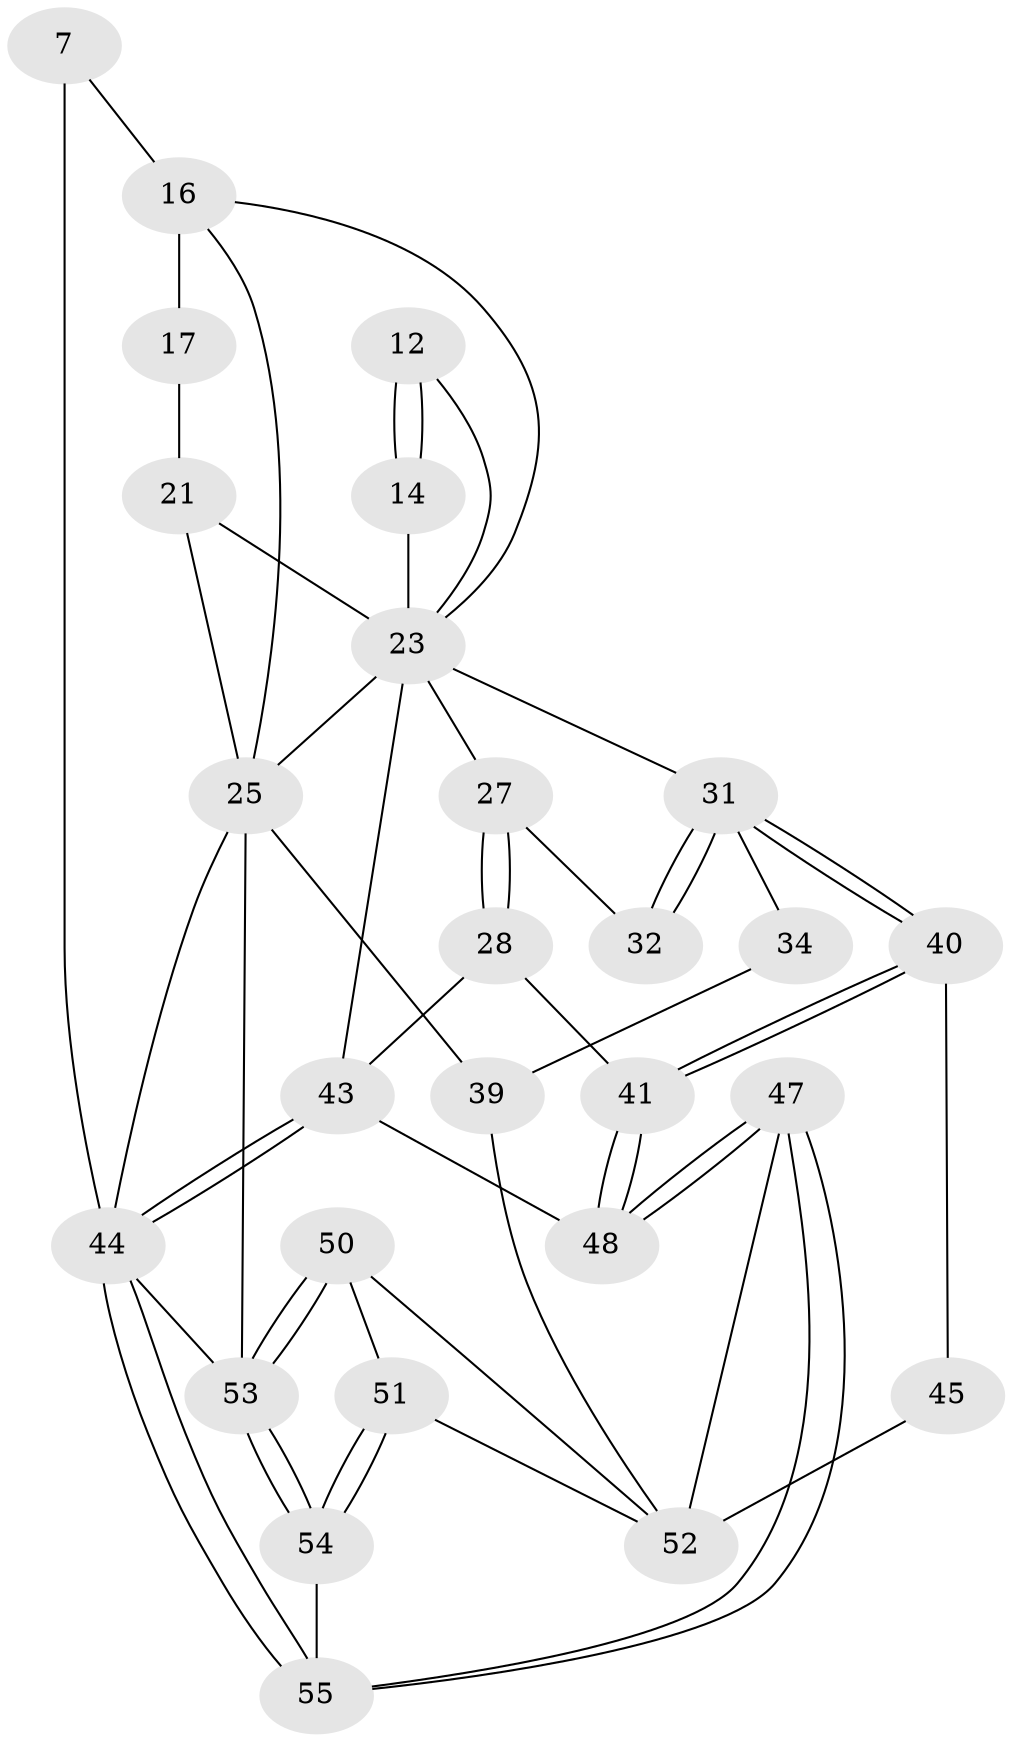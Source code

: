 // original degree distribution, {3: 0.03636363636363636, 5: 0.4, 4: 0.3090909090909091, 6: 0.2545454545454545}
// Generated by graph-tools (version 1.1) at 2025/00/03/09/25 05:00:51]
// undirected, 27 vertices, 58 edges
graph export_dot {
graph [start="1"]
  node [color=gray90,style=filled];
  7 [pos="+0.6825188053297641+0",super="+1"];
  12 [pos="+0.5045216620824383+0.17684945620031187"];
  14 [pos="+0.33439607295465434+0.13158556717612072",super="+6"];
  16 [pos="+0.7896484283583625+0.0888411642333012",super="+9"];
  17 [pos="+0.7802630844945728+0.11529576369703687"];
  21 [pos="+0.7758200273667554+0.13251622749176198"];
  23 [pos="+0.45943224827986995+0.3481657956401544",super="+11+22+18+19"];
  25 [pos="+0.7817021233223291+0.3412012212581688",super="+24+20"];
  27 [pos="+0.21801920179736542+0.4080066080921745",super="+26"];
  28 [pos="+0.07669526401358948+0.5507570217915168"];
  31 [pos="+0.45458146930340826+0.3871964974051132",super="+30"];
  32 [pos="+0.44114765535225264+0.38699290073271325"];
  34 [pos="+0.462930645597075+0.3879329714701449"];
  39 [pos="+0.6619632982932008+0.4827681603544291",super="+33"];
  40 [pos="+0.45609871286579634+0.5722636428534745"];
  41 [pos="+0.3079742467464782+0.6705259010675676"];
  43 [pos="+0+0.8208850674063467",super="+29"];
  44 [pos="+0+1",super="+13"];
  45 [pos="+0.5116781053901371+0.8716426163757408",super="+42"];
  47 [pos="+0.3898918194371118+1"];
  48 [pos="+0.30700868559598754+0.7890201921101928"];
  50 [pos="+0.8415220055182072+0.8415315406977547",super="+36"];
  51 [pos="+0.7199406930054283+0.9426709989860704"];
  52 [pos="+0.6775377617880629+0.9075278751376774",super="+46+49"];
  53 [pos="+0.9079227554506978+1",super="+35"];
  54 [pos="+0.6667132792034843+1"];
  55 [pos="+0.37575663515201496+1"];
  7 -- 16;
  7 -- 44 [weight=2];
  12 -- 14 [weight=2];
  12 -- 14;
  12 -- 23;
  14 -- 23 [weight=2];
  16 -- 17 [weight=2];
  16 -- 23;
  16 -- 25;
  17 -- 21;
  21 -- 23;
  21 -- 25;
  23 -- 31;
  23 -- 25;
  23 -- 27;
  23 -- 43;
  25 -- 39;
  25 -- 53;
  25 -- 44;
  27 -- 28;
  27 -- 28;
  27 -- 32 [weight=2];
  28 -- 41;
  28 -- 43;
  31 -- 32;
  31 -- 32;
  31 -- 40;
  31 -- 40;
  31 -- 34;
  34 -- 39 [weight=2];
  39 -- 52;
  40 -- 41;
  40 -- 41;
  40 -- 45;
  41 -- 48;
  41 -- 48;
  43 -- 44 [weight=2];
  43 -- 44;
  43 -- 48;
  44 -- 55;
  44 -- 55;
  44 -- 53 [weight=2];
  45 -- 52 [weight=3];
  47 -- 48;
  47 -- 48;
  47 -- 55;
  47 -- 55;
  47 -- 52;
  50 -- 51;
  50 -- 53 [weight=2];
  50 -- 53;
  50 -- 52;
  51 -- 52;
  51 -- 54;
  51 -- 54;
  53 -- 54;
  53 -- 54;
  54 -- 55;
}
